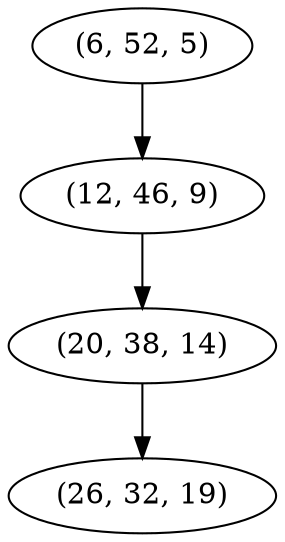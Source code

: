 digraph tree {
    "(6, 52, 5)";
    "(12, 46, 9)";
    "(20, 38, 14)";
    "(26, 32, 19)";
    "(6, 52, 5)" -> "(12, 46, 9)";
    "(12, 46, 9)" -> "(20, 38, 14)";
    "(20, 38, 14)" -> "(26, 32, 19)";
}
